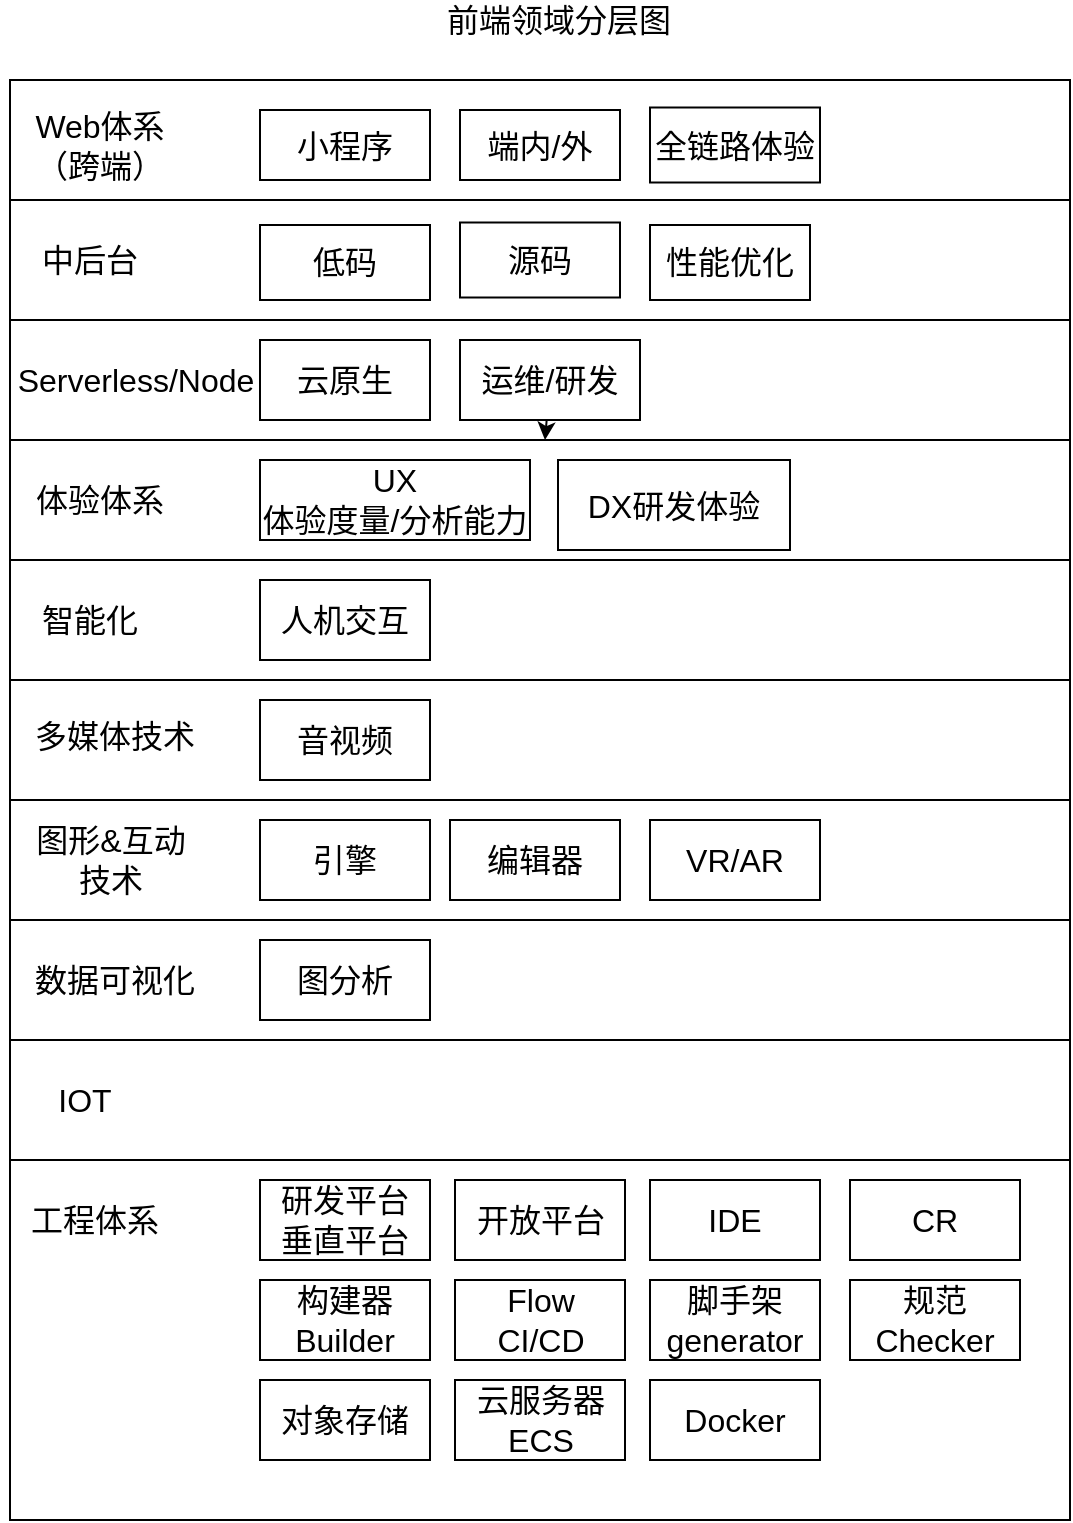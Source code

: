 <mxfile>
    <diagram id="2qQow2EDD-zB0ehWD6a5" name="第 1 页">
        <mxGraphModel dx="604" dy="331" grid="1" gridSize="10" guides="1" tooltips="1" connect="1" arrows="1" fold="1" page="1" pageScale="1" pageWidth="827" pageHeight="1169" math="0" shadow="0">
            <root>
                <mxCell id="0"/>
                <mxCell id="1" parent="0"/>
                <mxCell id="3" value="" style="rounded=0;whiteSpace=wrap;html=1;" parent="1" vertex="1">
                    <mxGeometry x="140" y="70" width="530" height="60" as="geometry"/>
                </mxCell>
                <mxCell id="5" value="前端领域分层图" style="text;html=1;align=center;verticalAlign=middle;resizable=0;points=[];autosize=1;strokeColor=none;fillColor=none;fontSize=16;" parent="1" vertex="1">
                    <mxGeometry x="349" y="30" width="130" height="20" as="geometry"/>
                </mxCell>
                <mxCell id="6" value="&lt;font style=&quot;font-size: 16px&quot;&gt;Web体系（跨端）&lt;/font&gt;" style="text;html=1;strokeColor=none;fillColor=none;align=center;verticalAlign=middle;whiteSpace=wrap;rounded=0;fontSize=16;" parent="1" vertex="1">
                    <mxGeometry x="150" y="85" width="70" height="35" as="geometry"/>
                </mxCell>
                <mxCell id="7" value="" style="rounded=0;whiteSpace=wrap;html=1;" parent="1" vertex="1">
                    <mxGeometry x="140" y="130" width="530" height="60" as="geometry"/>
                </mxCell>
                <mxCell id="8" value="" style="rounded=0;whiteSpace=wrap;html=1;" parent="1" vertex="1">
                    <mxGeometry x="140" y="190" width="530" height="60" as="geometry"/>
                </mxCell>
                <mxCell id="9" value="" style="rounded=0;whiteSpace=wrap;html=1;" parent="1" vertex="1">
                    <mxGeometry x="140" y="250" width="530" height="60" as="geometry"/>
                </mxCell>
                <mxCell id="10" value="" style="rounded=0;whiteSpace=wrap;html=1;" parent="1" vertex="1">
                    <mxGeometry x="140" y="310" width="530" height="60" as="geometry"/>
                </mxCell>
                <mxCell id="11" value="" style="rounded=0;whiteSpace=wrap;html=1;" parent="1" vertex="1">
                    <mxGeometry x="140" y="370" width="530" height="60" as="geometry"/>
                </mxCell>
                <mxCell id="12" value="中后台" style="text;html=1;strokeColor=none;fillColor=none;align=center;verticalAlign=middle;whiteSpace=wrap;rounded=0;fontSize=16;" parent="1" vertex="1">
                    <mxGeometry x="150" y="145" width="60" height="30" as="geometry"/>
                </mxCell>
                <mxCell id="13" value="Serverless/Node" style="text;html=1;strokeColor=none;fillColor=none;align=center;verticalAlign=middle;whiteSpace=wrap;rounded=0;fontSize=16;" parent="1" vertex="1">
                    <mxGeometry x="172.5" y="205" width="60" height="30" as="geometry"/>
                </mxCell>
                <mxCell id="14" value="体验体系" style="text;html=1;strokeColor=none;fillColor=none;align=center;verticalAlign=middle;whiteSpace=wrap;rounded=0;fontSize=16;" parent="1" vertex="1">
                    <mxGeometry x="150" y="265" width="70" height="30" as="geometry"/>
                </mxCell>
                <mxCell id="15" value="智能化" style="text;html=1;strokeColor=none;fillColor=none;align=center;verticalAlign=middle;whiteSpace=wrap;rounded=0;fontSize=16;" parent="1" vertex="1">
                    <mxGeometry x="145" y="325" width="70" height="30" as="geometry"/>
                </mxCell>
                <mxCell id="16" value="多媒体技术" style="text;html=1;strokeColor=none;fillColor=none;align=center;verticalAlign=middle;whiteSpace=wrap;rounded=0;fontSize=16;" parent="1" vertex="1">
                    <mxGeometry x="145" y="385" width="95" height="25" as="geometry"/>
                </mxCell>
                <mxCell id="17" value="" style="rounded=0;whiteSpace=wrap;html=1;" parent="1" vertex="1">
                    <mxGeometry x="140" y="430" width="530" height="60" as="geometry"/>
                </mxCell>
                <mxCell id="18" value="图形&amp;amp;互动技术" style="text;html=1;strokeColor=none;fillColor=none;align=center;verticalAlign=middle;whiteSpace=wrap;rounded=0;fontSize=16;" parent="1" vertex="1">
                    <mxGeometry x="147.5" y="445" width="85" height="30" as="geometry"/>
                </mxCell>
                <mxCell id="19" value="" style="rounded=0;whiteSpace=wrap;html=1;" parent="1" vertex="1">
                    <mxGeometry x="140" y="490" width="530" height="60" as="geometry"/>
                </mxCell>
                <mxCell id="20" value="数据可视化" style="text;html=1;strokeColor=none;fillColor=none;align=center;verticalAlign=middle;whiteSpace=wrap;rounded=0;fontSize=16;" parent="1" vertex="1">
                    <mxGeometry x="150" y="505" width="85" height="30" as="geometry"/>
                </mxCell>
                <mxCell id="21" value="低码" style="rounded=0;whiteSpace=wrap;html=1;fontSize=16;" parent="1" vertex="1">
                    <mxGeometry x="265" y="142.5" width="85" height="37.5" as="geometry"/>
                </mxCell>
                <mxCell id="22" value="源码" style="rounded=0;whiteSpace=wrap;html=1;fontSize=16;" parent="1" vertex="1">
                    <mxGeometry x="365" y="141.25" width="80" height="37.5" as="geometry"/>
                </mxCell>
                <mxCell id="23" value="小程序" style="rounded=0;whiteSpace=wrap;html=1;fontSize=16;" parent="1" vertex="1">
                    <mxGeometry x="265" y="85" width="85" height="35" as="geometry"/>
                </mxCell>
                <mxCell id="24" value="端内/外" style="rounded=0;whiteSpace=wrap;html=1;fontSize=16;" parent="1" vertex="1">
                    <mxGeometry x="365" y="85" width="80" height="35" as="geometry"/>
                </mxCell>
                <mxCell id="25" value="云原生" style="rounded=0;whiteSpace=wrap;html=1;fontSize=16;" parent="1" vertex="1">
                    <mxGeometry x="265" y="200" width="85" height="40" as="geometry"/>
                </mxCell>
                <mxCell id="40" value="" style="edgeStyle=none;html=1;" parent="1" source="27" target="9" edge="1">
                    <mxGeometry relative="1" as="geometry"/>
                </mxCell>
                <mxCell id="27" value="运维/研发" style="rounded=0;whiteSpace=wrap;html=1;fontSize=16;" parent="1" vertex="1">
                    <mxGeometry x="365" y="200" width="90" height="40" as="geometry"/>
                </mxCell>
                <mxCell id="28" value="全链路体验" style="rounded=0;whiteSpace=wrap;html=1;fontSize=16;" parent="1" vertex="1">
                    <mxGeometry x="460" y="83.75" width="85" height="37.5" as="geometry"/>
                </mxCell>
                <mxCell id="30" value="UX&lt;br&gt;体验度量/分析能力" style="rounded=0;whiteSpace=wrap;html=1;fontSize=16;" parent="1" vertex="1">
                    <mxGeometry x="265" y="260" width="135" height="40" as="geometry"/>
                </mxCell>
                <mxCell id="31" value="DX研发体验" style="rounded=0;whiteSpace=wrap;html=1;fontSize=16;" parent="1" vertex="1">
                    <mxGeometry x="414" y="260" width="116" height="45" as="geometry"/>
                </mxCell>
                <mxCell id="32" value="人机交互" style="rounded=0;whiteSpace=wrap;html=1;fontSize=16;" parent="1" vertex="1">
                    <mxGeometry x="265" y="320" width="85" height="40" as="geometry"/>
                </mxCell>
                <mxCell id="33" value="音视频" style="rounded=0;whiteSpace=wrap;html=1;fontSize=16;" parent="1" vertex="1">
                    <mxGeometry x="265" y="380" width="85" height="40" as="geometry"/>
                </mxCell>
                <mxCell id="34" value="引擎" style="rounded=0;whiteSpace=wrap;html=1;fontSize=16;" parent="1" vertex="1">
                    <mxGeometry x="265" y="440" width="85" height="40" as="geometry"/>
                </mxCell>
                <mxCell id="35" value="编辑器" style="rounded=0;whiteSpace=wrap;html=1;fontSize=16;" parent="1" vertex="1">
                    <mxGeometry x="360" y="440" width="85" height="40" as="geometry"/>
                </mxCell>
                <mxCell id="36" value="VR/AR" style="rounded=0;whiteSpace=wrap;html=1;fontSize=16;" parent="1" vertex="1">
                    <mxGeometry x="460" y="440" width="85" height="40" as="geometry"/>
                </mxCell>
                <mxCell id="37" value="图分析" style="rounded=0;whiteSpace=wrap;html=1;fontSize=16;" parent="1" vertex="1">
                    <mxGeometry x="265" y="500" width="85" height="40" as="geometry"/>
                </mxCell>
                <mxCell id="42" value="" style="rounded=0;whiteSpace=wrap;html=1;" parent="1" vertex="1">
                    <mxGeometry x="140" y="550" width="530" height="60" as="geometry"/>
                </mxCell>
                <mxCell id="43" value="IOT" style="text;html=1;strokeColor=none;fillColor=none;align=center;verticalAlign=middle;whiteSpace=wrap;rounded=0;fontSize=16;" parent="1" vertex="1">
                    <mxGeometry x="135" y="565" width="85" height="30" as="geometry"/>
                </mxCell>
                <mxCell id="44" value="" style="rounded=0;whiteSpace=wrap;html=1;" parent="1" vertex="1">
                    <mxGeometry x="140" y="610" width="530" height="180" as="geometry"/>
                </mxCell>
                <mxCell id="45" value="工程体系" style="text;html=1;strokeColor=none;fillColor=none;align=center;verticalAlign=middle;whiteSpace=wrap;rounded=0;fontSize=16;" parent="1" vertex="1">
                    <mxGeometry x="140" y="625" width="85" height="30" as="geometry"/>
                </mxCell>
                <mxCell id="47" value="构建器&lt;br&gt;Builder" style="rounded=0;whiteSpace=wrap;html=1;fontSize=16;" parent="1" vertex="1">
                    <mxGeometry x="265" y="670" width="85" height="40" as="geometry"/>
                </mxCell>
                <mxCell id="49" value="Flow&lt;br&gt;CI/CD" style="rounded=0;whiteSpace=wrap;html=1;fontSize=16;" parent="1" vertex="1">
                    <mxGeometry x="362.5" y="670" width="85" height="40" as="geometry"/>
                </mxCell>
                <mxCell id="50" value="规范Checker" style="rounded=0;whiteSpace=wrap;html=1;fontSize=16;" parent="1" vertex="1">
                    <mxGeometry x="560" y="670" width="85" height="40" as="geometry"/>
                </mxCell>
                <mxCell id="51" value="IDE" style="rounded=0;whiteSpace=wrap;html=1;fontSize=16;" parent="1" vertex="1">
                    <mxGeometry x="460" y="620" width="85" height="40" as="geometry"/>
                </mxCell>
                <mxCell id="52" value="开放平台" style="rounded=0;whiteSpace=wrap;html=1;fontSize=16;" parent="1" vertex="1">
                    <mxGeometry x="362.5" y="620" width="85" height="40" as="geometry"/>
                </mxCell>
                <mxCell id="54" value="研发平台&lt;br&gt;垂直平台" style="rounded=0;whiteSpace=wrap;html=1;fontSize=16;" parent="1" vertex="1">
                    <mxGeometry x="265" y="620" width="85" height="40" as="geometry"/>
                </mxCell>
                <mxCell id="55" value="脚手架&lt;br&gt;generator" style="rounded=0;whiteSpace=wrap;html=1;fontSize=16;" parent="1" vertex="1">
                    <mxGeometry x="460" y="670" width="85" height="40" as="geometry"/>
                </mxCell>
                <mxCell id="56" value="CR" style="rounded=0;whiteSpace=wrap;html=1;fontSize=16;" parent="1" vertex="1">
                    <mxGeometry x="560" y="620" width="85" height="40" as="geometry"/>
                </mxCell>
                <mxCell id="57" value="对象存储" style="rounded=0;whiteSpace=wrap;html=1;fontSize=16;" parent="1" vertex="1">
                    <mxGeometry x="265" y="720" width="85" height="40" as="geometry"/>
                </mxCell>
                <mxCell id="58" value="云服务器ECS" style="rounded=0;whiteSpace=wrap;html=1;fontSize=16;" parent="1" vertex="1">
                    <mxGeometry x="362.5" y="720" width="85" height="40" as="geometry"/>
                </mxCell>
                <mxCell id="59" value="Docker" style="rounded=0;whiteSpace=wrap;html=1;fontSize=16;" parent="1" vertex="1">
                    <mxGeometry x="460" y="720" width="85" height="40" as="geometry"/>
                </mxCell>
                <mxCell id="60" value="性能优化" style="rounded=0;whiteSpace=wrap;html=1;fontSize=16;" vertex="1" parent="1">
                    <mxGeometry x="460" y="142.5" width="80" height="37.5" as="geometry"/>
                </mxCell>
            </root>
        </mxGraphModel>
    </diagram>
</mxfile>
